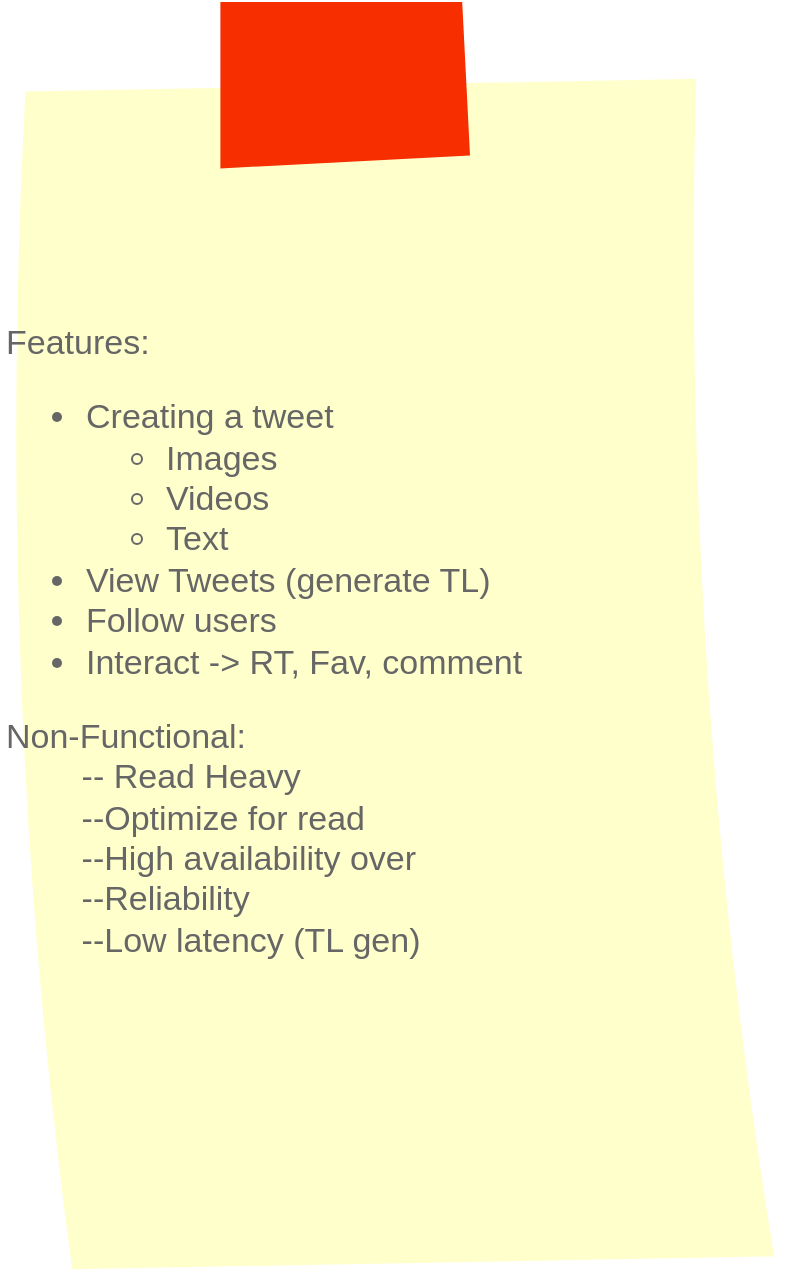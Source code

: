 <mxfile version="22.0.0" type="github">
  <diagram name="Page-1" id="4bSZOVlIUf3odMWwHysC">
    <mxGraphModel dx="2534" dy="750" grid="1" gridSize="10" guides="1" tooltips="1" connect="1" arrows="1" fold="1" page="1" pageScale="1" pageWidth="1100" pageHeight="850" math="0" shadow="0">
      <root>
        <mxCell id="0" />
        <mxCell id="1" parent="0" />
        <mxCell id="0tVv4hT399vsuxq7toYX-1" value="Features:&lt;br&gt;&lt;ul&gt;&lt;li&gt;Creating a tweet&lt;/li&gt;&lt;ul&gt;&lt;li&gt;Images&lt;/li&gt;&lt;li&gt;Videos&lt;/li&gt;&lt;li&gt;Text&lt;/li&gt;&lt;/ul&gt;&lt;li&gt;View Tweets (generate TL)&lt;/li&gt;&lt;li&gt;Follow users&lt;/li&gt;&lt;li&gt;Interact -&amp;gt; RT, Fav, comment&lt;/li&gt;&lt;/ul&gt;&lt;div&gt;Non-Functional:&lt;/div&gt;&lt;div&gt;&lt;span style=&quot;white-space: pre;&quot;&gt;&#x9;&lt;/span&gt;-- Read Heavy&lt;br&gt;&lt;/div&gt;&lt;div&gt;&lt;span style=&quot;white-space: pre;&quot;&gt;&#x9;&lt;/span&gt;--Optimize for read&lt;br&gt;&lt;/div&gt;&lt;div&gt;&lt;span style=&quot;white-space: pre;&quot;&gt;&#x9;&lt;/span&gt;--High availability over&amp;nbsp;&lt;br&gt;&lt;/div&gt;&lt;div&gt;&lt;span style=&quot;white-space: pre;&quot;&gt;&#x9;&lt;/span&gt;--Reliability&lt;br&gt;&lt;/div&gt;&lt;div&gt;&lt;span style=&quot;white-space: pre;&quot;&gt;&#x9;&lt;/span&gt;--Low latency (TL gen)&lt;br&gt;&lt;/div&gt;" style="strokeWidth=1;shadow=0;dashed=0;align=left;html=1;shape=mxgraph.mockup.text.stickyNote2;fontColor=#666666;mainText=;fontSize=17;whiteSpace=wrap;fillColor=#ffffcc;strokeColor=#F62E00;" vertex="1" parent="1">
          <mxGeometry x="-10" width="390" height="640" as="geometry" />
        </mxCell>
      </root>
    </mxGraphModel>
  </diagram>
</mxfile>
